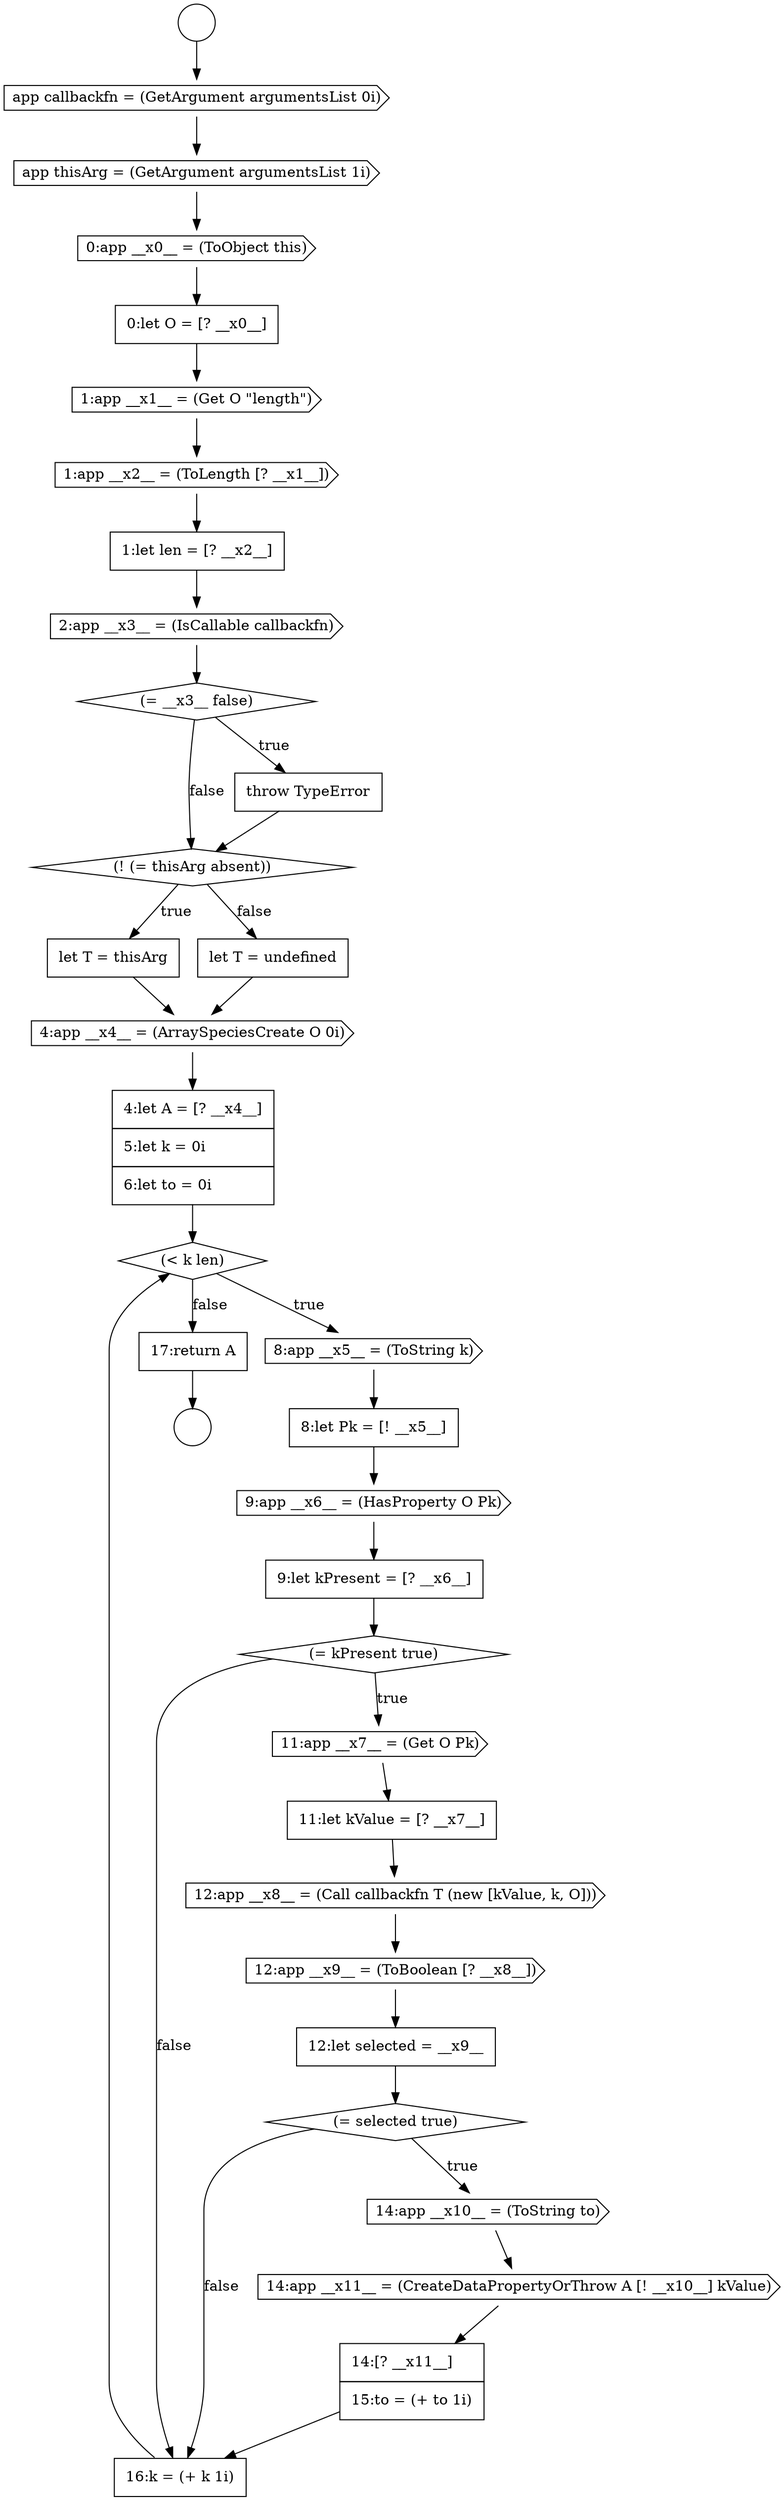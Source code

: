 digraph {
  node14977 [shape=none, margin=0, label=<<font color="black">
    <table border="0" cellborder="1" cellspacing="0" cellpadding="10">
      <tr><td align="left">1:let len = [? __x2__]</td></tr>
    </table>
  </font>> color="black" fillcolor="white" style=filled]
  node14969 [shape=circle label=" " color="black" fillcolor="white" style=filled]
  node15002 [shape=none, margin=0, label=<<font color="black">
    <table border="0" cellborder="1" cellspacing="0" cellpadding="10">
      <tr><td align="left">17:return A</td></tr>
    </table>
  </font>> color="black" fillcolor="white" style=filled]
  node14981 [shape=diamond, label=<<font color="black">(! (= thisArg absent))</font>> color="black" fillcolor="white" style=filled]
  node14987 [shape=cds, label=<<font color="black">8:app __x5__ = (ToString k)</font>> color="black" fillcolor="white" style=filled]
  node14993 [shape=none, margin=0, label=<<font color="black">
    <table border="0" cellborder="1" cellspacing="0" cellpadding="10">
      <tr><td align="left">11:let kValue = [? __x7__]</td></tr>
    </table>
  </font>> color="black" fillcolor="white" style=filled]
  node15001 [shape=none, margin=0, label=<<font color="black">
    <table border="0" cellborder="1" cellspacing="0" cellpadding="10">
      <tr><td align="left">16:k = (+ k 1i)</td></tr>
    </table>
  </font>> color="black" fillcolor="white" style=filled]
  node14986 [shape=diamond, label=<<font color="black">(&lt; k len)</font>> color="black" fillcolor="white" style=filled]
  node14997 [shape=diamond, label=<<font color="black">(= selected true)</font>> color="black" fillcolor="white" style=filled]
  node14982 [shape=none, margin=0, label=<<font color="black">
    <table border="0" cellborder="1" cellspacing="0" cellpadding="10">
      <tr><td align="left">let T = thisArg</td></tr>
    </table>
  </font>> color="black" fillcolor="white" style=filled]
  node14989 [shape=cds, label=<<font color="black">9:app __x6__ = (HasProperty O Pk)</font>> color="black" fillcolor="white" style=filled]
  node14979 [shape=diamond, label=<<font color="black">(= __x3__ false)</font>> color="black" fillcolor="white" style=filled]
  node14985 [shape=none, margin=0, label=<<font color="black">
    <table border="0" cellborder="1" cellspacing="0" cellpadding="10">
      <tr><td align="left">4:let A = [? __x4__]</td></tr>
      <tr><td align="left">5:let k = 0i</td></tr>
      <tr><td align="left">6:let to = 0i</td></tr>
    </table>
  </font>> color="black" fillcolor="white" style=filled]
  node14983 [shape=none, margin=0, label=<<font color="black">
    <table border="0" cellborder="1" cellspacing="0" cellpadding="10">
      <tr><td align="left">let T = undefined</td></tr>
    </table>
  </font>> color="black" fillcolor="white" style=filled]
  node14992 [shape=cds, label=<<font color="black">11:app __x7__ = (Get O Pk)</font>> color="black" fillcolor="white" style=filled]
  node14980 [shape=none, margin=0, label=<<font color="black">
    <table border="0" cellborder="1" cellspacing="0" cellpadding="10">
      <tr><td align="left">throw TypeError</td></tr>
    </table>
  </font>> color="black" fillcolor="white" style=filled]
  node14984 [shape=cds, label=<<font color="black">4:app __x4__ = (ArraySpeciesCreate O 0i)</font>> color="black" fillcolor="white" style=filled]
  node14999 [shape=cds, label=<<font color="black">14:app __x11__ = (CreateDataPropertyOrThrow A [! __x10__] kValue)</font>> color="black" fillcolor="white" style=filled]
  node14988 [shape=none, margin=0, label=<<font color="black">
    <table border="0" cellborder="1" cellspacing="0" cellpadding="10">
      <tr><td align="left">8:let Pk = [! __x5__]</td></tr>
    </table>
  </font>> color="black" fillcolor="white" style=filled]
  node14976 [shape=cds, label=<<font color="black">1:app __x2__ = (ToLength [? __x1__])</font>> color="black" fillcolor="white" style=filled]
  node14991 [shape=diamond, label=<<font color="black">(= kPresent true)</font>> color="black" fillcolor="white" style=filled]
  node14996 [shape=none, margin=0, label=<<font color="black">
    <table border="0" cellborder="1" cellspacing="0" cellpadding="10">
      <tr><td align="left">12:let selected = __x9__</td></tr>
    </table>
  </font>> color="black" fillcolor="white" style=filled]
  node14978 [shape=cds, label=<<font color="black">2:app __x3__ = (IsCallable callbackfn)</font>> color="black" fillcolor="white" style=filled]
  node14973 [shape=cds, label=<<font color="black">0:app __x0__ = (ToObject this)</font>> color="black" fillcolor="white" style=filled]
  node14975 [shape=cds, label=<<font color="black">1:app __x1__ = (Get O &quot;length&quot;)</font>> color="black" fillcolor="white" style=filled]
  node14990 [shape=none, margin=0, label=<<font color="black">
    <table border="0" cellborder="1" cellspacing="0" cellpadding="10">
      <tr><td align="left">9:let kPresent = [? __x6__]</td></tr>
    </table>
  </font>> color="black" fillcolor="white" style=filled]
  node14974 [shape=none, margin=0, label=<<font color="black">
    <table border="0" cellborder="1" cellspacing="0" cellpadding="10">
      <tr><td align="left">0:let O = [? __x0__]</td></tr>
    </table>
  </font>> color="black" fillcolor="white" style=filled]
  node14994 [shape=cds, label=<<font color="black">12:app __x8__ = (Call callbackfn T (new [kValue, k, O]))</font>> color="black" fillcolor="white" style=filled]
  node14971 [shape=cds, label=<<font color="black">app callbackfn = (GetArgument argumentsList 0i)</font>> color="black" fillcolor="white" style=filled]
  node14972 [shape=cds, label=<<font color="black">app thisArg = (GetArgument argumentsList 1i)</font>> color="black" fillcolor="white" style=filled]
  node14998 [shape=cds, label=<<font color="black">14:app __x10__ = (ToString to)</font>> color="black" fillcolor="white" style=filled]
  node14970 [shape=circle label=" " color="black" fillcolor="white" style=filled]
  node15000 [shape=none, margin=0, label=<<font color="black">
    <table border="0" cellborder="1" cellspacing="0" cellpadding="10">
      <tr><td align="left">14:[? __x11__]</td></tr>
      <tr><td align="left">15:to = (+ to 1i)</td></tr>
    </table>
  </font>> color="black" fillcolor="white" style=filled]
  node14995 [shape=cds, label=<<font color="black">12:app __x9__ = (ToBoolean [? __x8__])</font>> color="black" fillcolor="white" style=filled]
  node14988 -> node14989 [ color="black"]
  node14993 -> node14994 [ color="black"]
  node14983 -> node14984 [ color="black"]
  node15002 -> node14970 [ color="black"]
  node14981 -> node14982 [label=<<font color="black">true</font>> color="black"]
  node14981 -> node14983 [label=<<font color="black">false</font>> color="black"]
  node14980 -> node14981 [ color="black"]
  node14974 -> node14975 [ color="black"]
  node14976 -> node14977 [ color="black"]
  node14992 -> node14993 [ color="black"]
  node14977 -> node14978 [ color="black"]
  node14972 -> node14973 [ color="black"]
  node14985 -> node14986 [ color="black"]
  node14971 -> node14972 [ color="black"]
  node14995 -> node14996 [ color="black"]
  node14979 -> node14980 [label=<<font color="black">true</font>> color="black"]
  node14979 -> node14981 [label=<<font color="black">false</font>> color="black"]
  node14987 -> node14988 [ color="black"]
  node15001 -> node14986 [ color="black"]
  node14994 -> node14995 [ color="black"]
  node14990 -> node14991 [ color="black"]
  node14989 -> node14990 [ color="black"]
  node14969 -> node14971 [ color="black"]
  node14982 -> node14984 [ color="black"]
  node14997 -> node14998 [label=<<font color="black">true</font>> color="black"]
  node14997 -> node15001 [label=<<font color="black">false</font>> color="black"]
  node14973 -> node14974 [ color="black"]
  node14984 -> node14985 [ color="black"]
  node14991 -> node14992 [label=<<font color="black">true</font>> color="black"]
  node14991 -> node15001 [label=<<font color="black">false</font>> color="black"]
  node14998 -> node14999 [ color="black"]
  node14996 -> node14997 [ color="black"]
  node14978 -> node14979 [ color="black"]
  node14975 -> node14976 [ color="black"]
  node14986 -> node14987 [label=<<font color="black">true</font>> color="black"]
  node14986 -> node15002 [label=<<font color="black">false</font>> color="black"]
  node15000 -> node15001 [ color="black"]
  node14999 -> node15000 [ color="black"]
}
